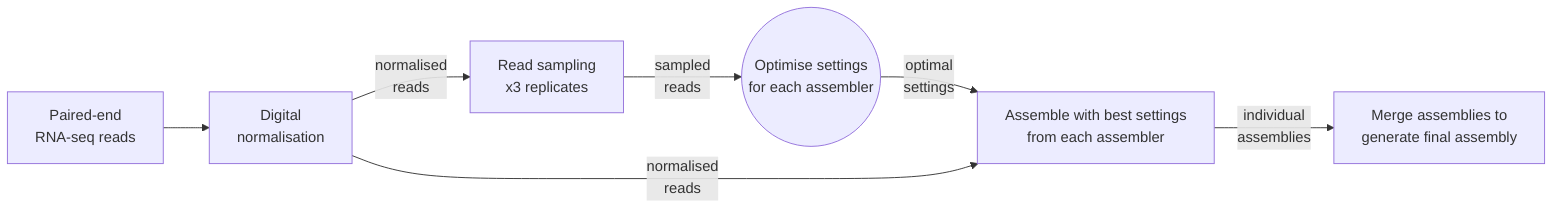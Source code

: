 graph LR
  input[Paired-end<br/>RNA-seq reads]
  diginorm[Digital<br/>normalisation]
  sample[Read sampling<br/>x3 replicates]
  optimise((Optimise settings<br/>for each assembler))
  assemble[Assemble with best settings<br/>from each assembler]
  merge[Merge assemblies to<br/>generate final assembly]
  input-->diginorm
  diginorm-->|normalised<br>reads|sample
  sample-->|sampled<br>reads|optimise
  optimise-->|optimal<br>settings|assemble
  diginorm-->|normalised<br>reads|assemble
  assemble-->|individual<br>assemblies|merge